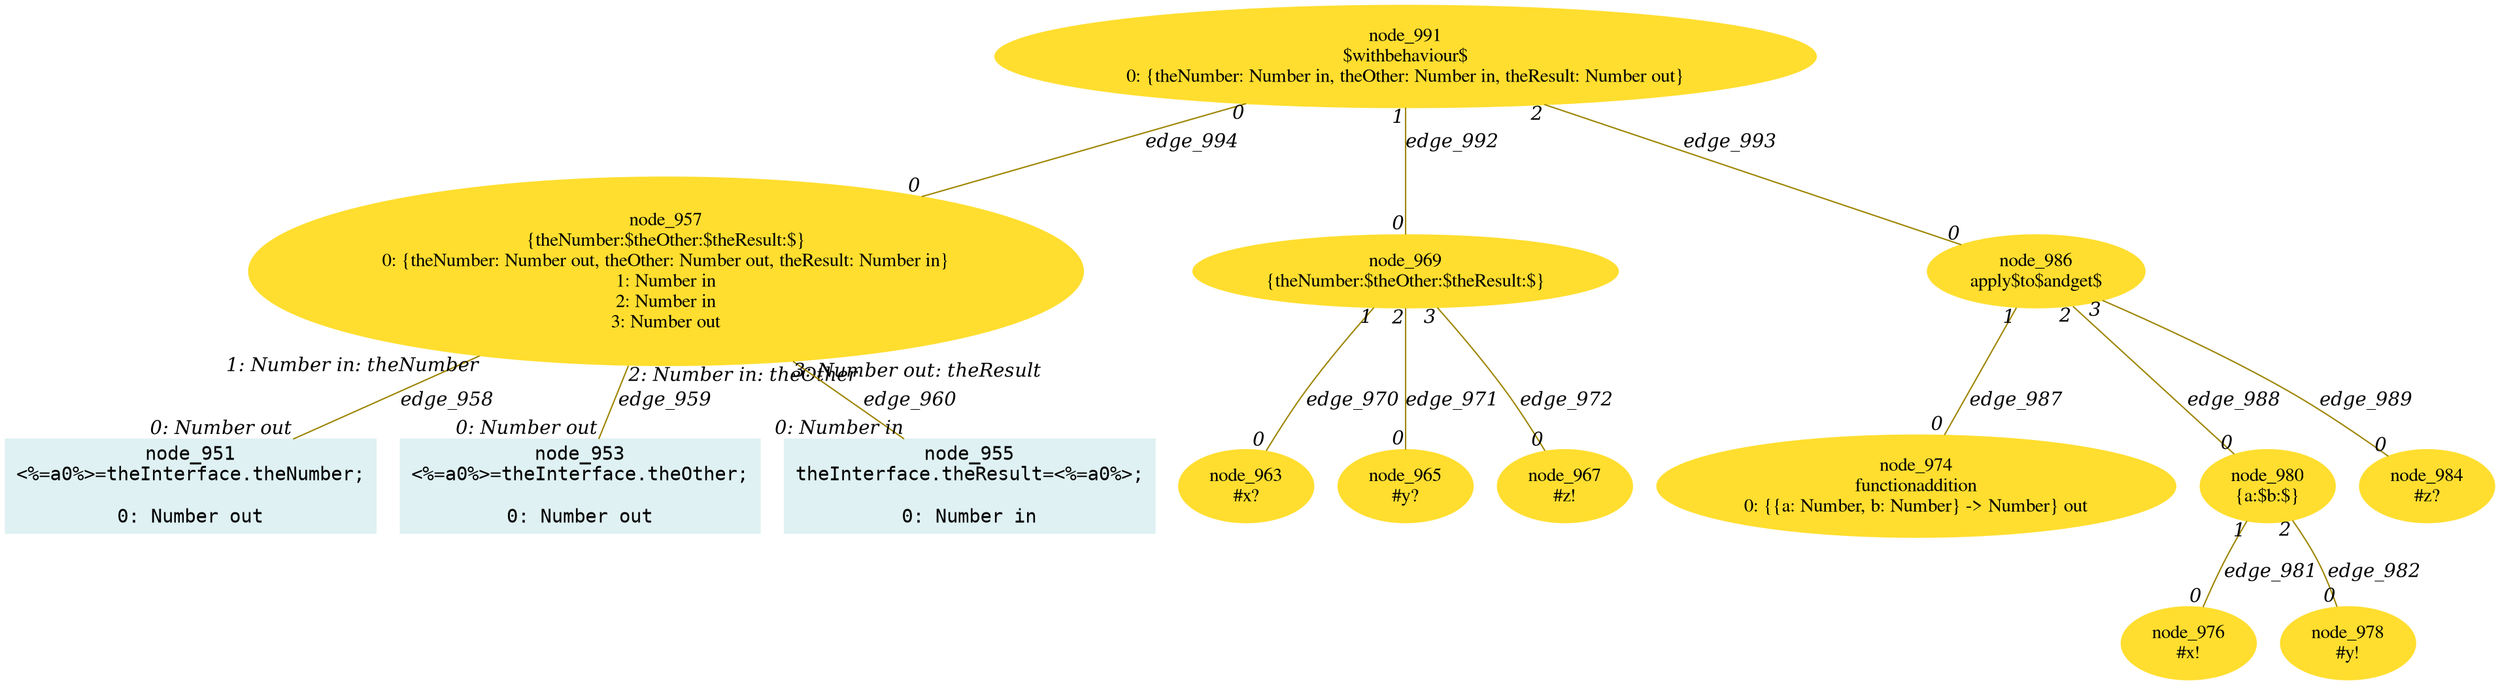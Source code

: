 digraph g{node_951 [shape="box", style="filled", color="#dff1f2", fontname="Courier", label="node_951
<%=a0%>=theInterface.theNumber;

0: Number out" ]
node_953 [shape="box", style="filled", color="#dff1f2", fontname="Courier", label="node_953
<%=a0%>=theInterface.theOther;

0: Number out" ]
node_955 [shape="box", style="filled", color="#dff1f2", fontname="Courier", label="node_955
theInterface.theResult=<%=a0%>;

0: Number in" ]
node_957 [shape="ellipse", style="filled", color="#ffde2f", fontname="Times", label="node_957
{theNumber:$theOther:$theResult:$}
0: {theNumber: Number out, theOther: Number out, theResult: Number in}
1: Number in
2: Number in
3: Number out" ]
node_963 [shape="ellipse", style="filled", color="#ffde2f", fontname="Times", label="node_963
#x?
" ]
node_965 [shape="ellipse", style="filled", color="#ffde2f", fontname="Times", label="node_965
#y?
" ]
node_967 [shape="ellipse", style="filled", color="#ffde2f", fontname="Times", label="node_967
#z!
" ]
node_969 [shape="ellipse", style="filled", color="#ffde2f", fontname="Times", label="node_969
{theNumber:$theOther:$theResult:$}
" ]
node_974 [shape="ellipse", style="filled", color="#ffde2f", fontname="Times", label="node_974
functionaddition
0: {{a: Number, b: Number} -> Number} out" ]
node_976 [shape="ellipse", style="filled", color="#ffde2f", fontname="Times", label="node_976
#x!
" ]
node_978 [shape="ellipse", style="filled", color="#ffde2f", fontname="Times", label="node_978
#y!
" ]
node_980 [shape="ellipse", style="filled", color="#ffde2f", fontname="Times", label="node_980
{a:$b:$}
" ]
node_984 [shape="ellipse", style="filled", color="#ffde2f", fontname="Times", label="node_984
#z?
" ]
node_986 [shape="ellipse", style="filled", color="#ffde2f", fontname="Times", label="node_986
apply$to$andget$
" ]
node_991 [shape="ellipse", style="filled", color="#ffde2f", fontname="Times", label="node_991
$withbehaviour$
0: {theNumber: Number in, theOther: Number in, theResult: Number out}" ]
node_957 -> node_951 [dir=none, arrowHead=none, fontname="Times-Italic", arrowsize=1, color="#9d8400", label="edge_958",  headlabel="0: Number out", taillabel="1: Number in: theNumber" ]
node_957 -> node_953 [dir=none, arrowHead=none, fontname="Times-Italic", arrowsize=1, color="#9d8400", label="edge_959",  headlabel="0: Number out", taillabel="2: Number in: theOther" ]
node_957 -> node_955 [dir=none, arrowHead=none, fontname="Times-Italic", arrowsize=1, color="#9d8400", label="edge_960",  headlabel="0: Number in", taillabel="3: Number out: theResult" ]
node_969 -> node_963 [dir=none, arrowHead=none, fontname="Times-Italic", arrowsize=1, color="#9d8400", label="edge_970",  headlabel="0", taillabel="1" ]
node_969 -> node_965 [dir=none, arrowHead=none, fontname="Times-Italic", arrowsize=1, color="#9d8400", label="edge_971",  headlabel="0", taillabel="2" ]
node_969 -> node_967 [dir=none, arrowHead=none, fontname="Times-Italic", arrowsize=1, color="#9d8400", label="edge_972",  headlabel="0", taillabel="3" ]
node_980 -> node_976 [dir=none, arrowHead=none, fontname="Times-Italic", arrowsize=1, color="#9d8400", label="edge_981",  headlabel="0", taillabel="1" ]
node_980 -> node_978 [dir=none, arrowHead=none, fontname="Times-Italic", arrowsize=1, color="#9d8400", label="edge_982",  headlabel="0", taillabel="2" ]
node_986 -> node_974 [dir=none, arrowHead=none, fontname="Times-Italic", arrowsize=1, color="#9d8400", label="edge_987",  headlabel="0", taillabel="1" ]
node_986 -> node_980 [dir=none, arrowHead=none, fontname="Times-Italic", arrowsize=1, color="#9d8400", label="edge_988",  headlabel="0", taillabel="2" ]
node_986 -> node_984 [dir=none, arrowHead=none, fontname="Times-Italic", arrowsize=1, color="#9d8400", label="edge_989",  headlabel="0", taillabel="3" ]
node_991 -> node_969 [dir=none, arrowHead=none, fontname="Times-Italic", arrowsize=1, color="#9d8400", label="edge_992",  headlabel="0", taillabel="1" ]
node_991 -> node_986 [dir=none, arrowHead=none, fontname="Times-Italic", arrowsize=1, color="#9d8400", label="edge_993",  headlabel="0", taillabel="2" ]
node_991 -> node_957 [dir=none, arrowHead=none, fontname="Times-Italic", arrowsize=1, color="#9d8400", label="edge_994",  headlabel="0", taillabel="0" ]
}